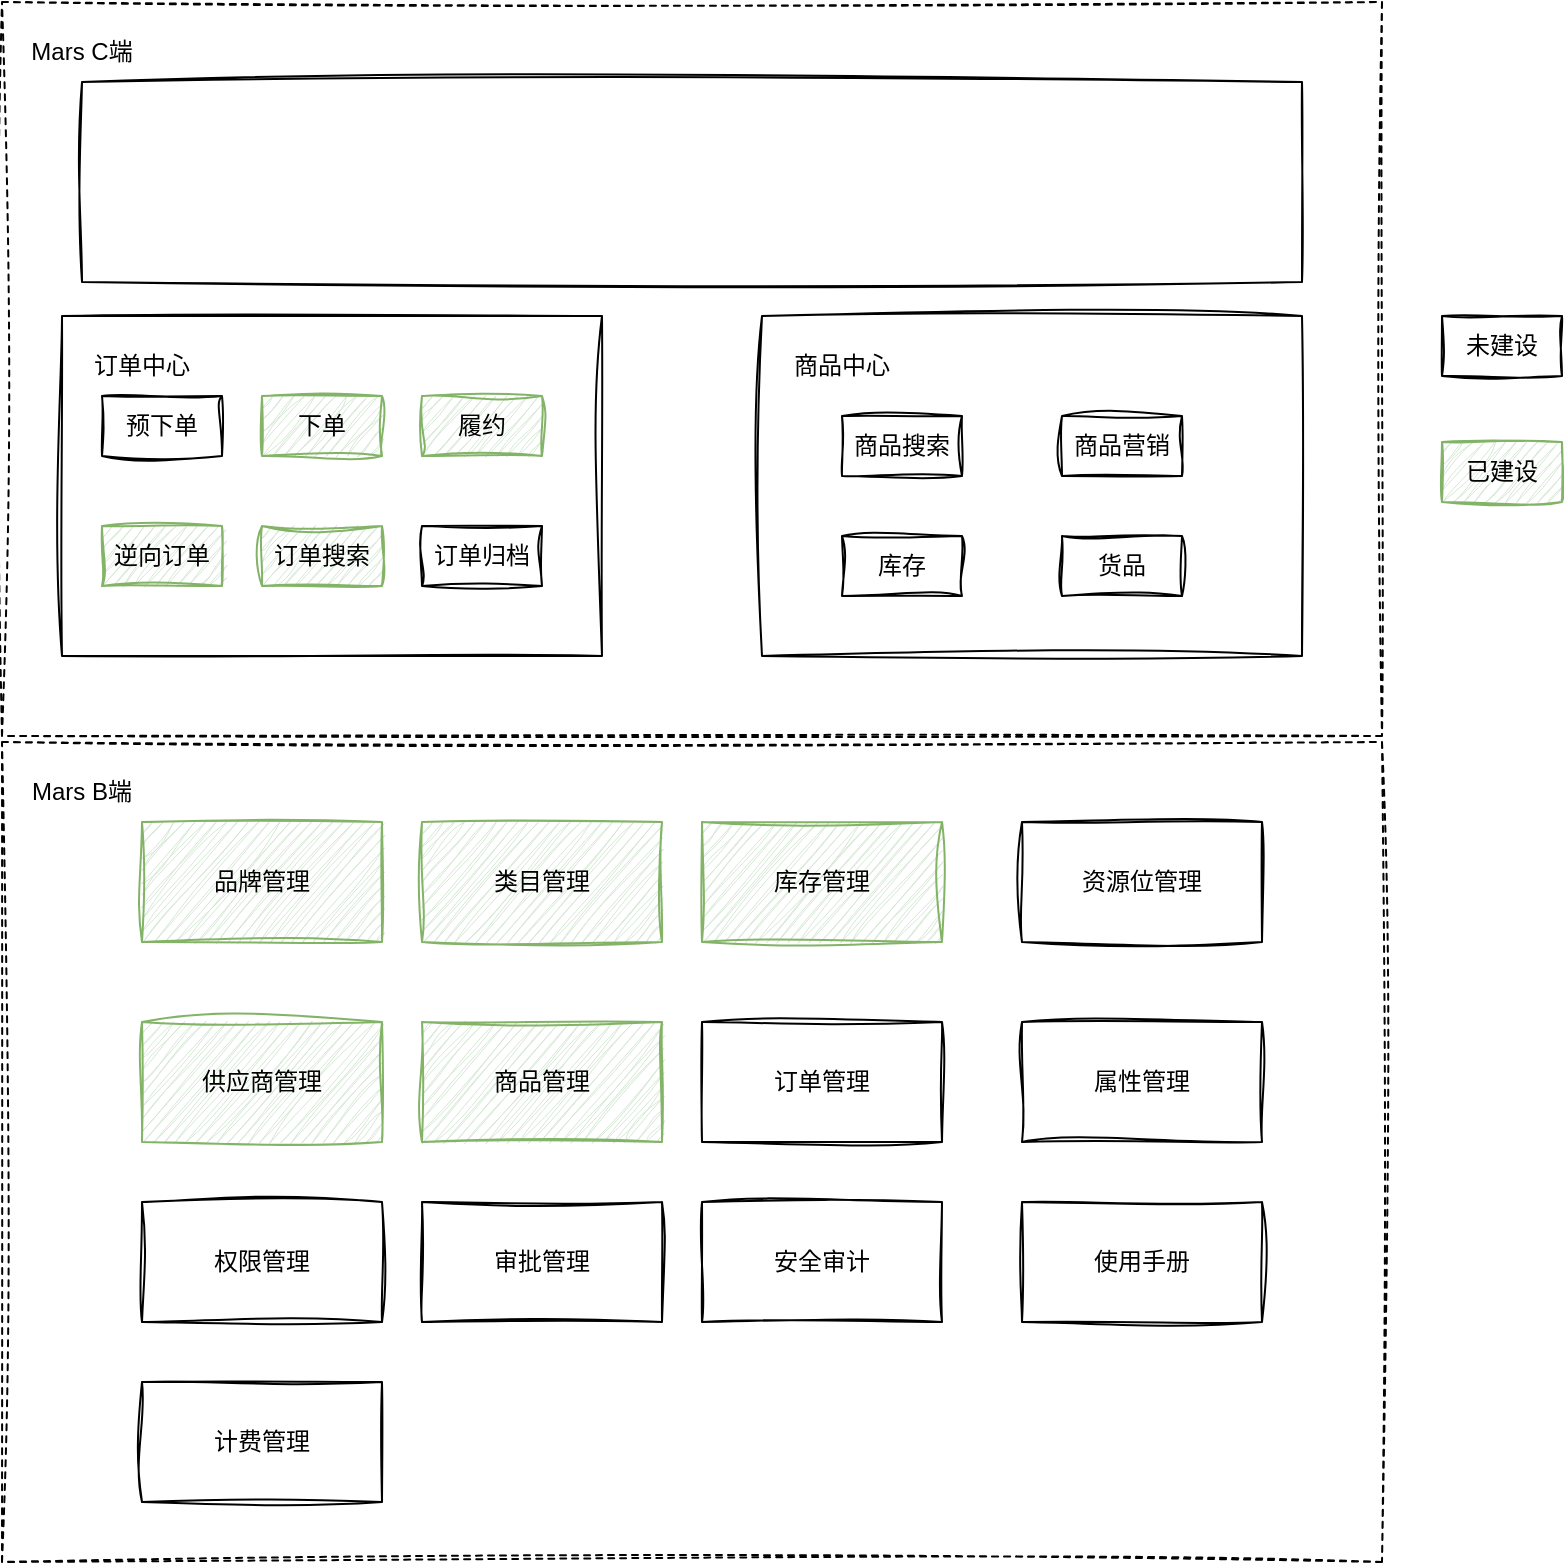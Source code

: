 <mxfile version="21.1.7" type="github">
  <diagram name="第 1 页" id="MRdZ3hBdjMbjx7WIVCL3">
    <mxGraphModel dx="1306" dy="2005" grid="1" gridSize="10" guides="1" tooltips="1" connect="1" arrows="1" fold="1" page="1" pageScale="1" pageWidth="827" pageHeight="1169" math="0" shadow="0">
      <root>
        <mxCell id="0" />
        <mxCell id="1" parent="0" />
        <mxCell id="0BC0dYOykBInenCxKDrt-12" value="" style="rounded=0;whiteSpace=wrap;html=1;dashed=1;fillStyle=auto;glass=0;sketch=1;curveFitting=1;jiggle=2;" parent="1" vertex="1">
          <mxGeometry x="160" y="190" width="690" height="410" as="geometry" />
        </mxCell>
        <mxCell id="0BC0dYOykBInenCxKDrt-1" value="品牌管理" style="rounded=0;whiteSpace=wrap;html=1;sketch=1;curveFitting=1;jiggle=2;fillColor=#d5e8d4;strokeColor=#82b366;" parent="1" vertex="1">
          <mxGeometry x="230" y="230" width="120" height="60" as="geometry" />
        </mxCell>
        <mxCell id="0BC0dYOykBInenCxKDrt-2" value="类目管理" style="rounded=0;whiteSpace=wrap;html=1;sketch=1;curveFitting=1;jiggle=2;fillColor=#d5e8d4;strokeColor=#82b366;" parent="1" vertex="1">
          <mxGeometry x="370" y="230" width="120" height="60" as="geometry" />
        </mxCell>
        <mxCell id="0BC0dYOykBInenCxKDrt-3" value="供应商管理" style="rounded=0;whiteSpace=wrap;html=1;sketch=1;curveFitting=1;jiggle=2;fillColor=#d5e8d4;strokeColor=#82b366;" parent="1" vertex="1">
          <mxGeometry x="230" y="330" width="120" height="60" as="geometry" />
        </mxCell>
        <mxCell id="0BC0dYOykBInenCxKDrt-4" value="商品管理" style="rounded=0;whiteSpace=wrap;html=1;sketch=1;curveFitting=1;jiggle=2;fillColor=#d5e8d4;strokeColor=#82b366;" parent="1" vertex="1">
          <mxGeometry x="370" y="330" width="120" height="60" as="geometry" />
        </mxCell>
        <mxCell id="0BC0dYOykBInenCxKDrt-5" value="库存管理" style="rounded=0;whiteSpace=wrap;html=1;sketch=1;curveFitting=1;jiggle=2;fillColor=#d5e8d4;strokeColor=#82b366;" parent="1" vertex="1">
          <mxGeometry x="510" y="230" width="120" height="60" as="geometry" />
        </mxCell>
        <mxCell id="0BC0dYOykBInenCxKDrt-6" value="订单管理" style="rounded=0;whiteSpace=wrap;html=1;sketch=1;curveFitting=1;jiggle=2;" parent="1" vertex="1">
          <mxGeometry x="510" y="330" width="120" height="60" as="geometry" />
        </mxCell>
        <mxCell id="0BC0dYOykBInenCxKDrt-7" value="属性管理" style="rounded=0;whiteSpace=wrap;html=1;sketch=1;curveFitting=1;jiggle=2;" parent="1" vertex="1">
          <mxGeometry x="670" y="330" width="120" height="60" as="geometry" />
        </mxCell>
        <mxCell id="0BC0dYOykBInenCxKDrt-8" value="权限管理" style="rounded=0;whiteSpace=wrap;html=1;sketch=1;curveFitting=1;jiggle=2;" parent="1" vertex="1">
          <mxGeometry x="230" y="420" width="120" height="60" as="geometry" />
        </mxCell>
        <mxCell id="0BC0dYOykBInenCxKDrt-9" value="审批管理" style="rounded=0;whiteSpace=wrap;html=1;sketch=1;curveFitting=1;jiggle=2;" parent="1" vertex="1">
          <mxGeometry x="370" y="420" width="120" height="60" as="geometry" />
        </mxCell>
        <mxCell id="0BC0dYOykBInenCxKDrt-10" value="资源位管理" style="rounded=0;whiteSpace=wrap;html=1;sketch=1;curveFitting=1;jiggle=2;" parent="1" vertex="1">
          <mxGeometry x="670" y="230" width="120" height="60" as="geometry" />
        </mxCell>
        <mxCell id="0BC0dYOykBInenCxKDrt-13" value="Mars B端" style="text;html=1;strokeColor=none;fillColor=none;align=center;verticalAlign=middle;whiteSpace=wrap;rounded=0;" parent="1" vertex="1">
          <mxGeometry x="170" y="200" width="60" height="30" as="geometry" />
        </mxCell>
        <mxCell id="0BC0dYOykBInenCxKDrt-14" value="安全审计" style="rounded=0;whiteSpace=wrap;html=1;sketch=1;curveFitting=1;jiggle=2;" parent="1" vertex="1">
          <mxGeometry x="510" y="420" width="120" height="60" as="geometry" />
        </mxCell>
        <mxCell id="0BC0dYOykBInenCxKDrt-15" value="" style="rounded=0;whiteSpace=wrap;html=1;dashed=1;fillStyle=auto;glass=0;sketch=1;curveFitting=1;jiggle=2;" parent="1" vertex="1">
          <mxGeometry x="160" y="-180" width="690" height="367" as="geometry" />
        </mxCell>
        <mxCell id="0BC0dYOykBInenCxKDrt-16" value="" style="rounded=0;whiteSpace=wrap;html=1;sketch=1;curveFitting=1;jiggle=2;" parent="1" vertex="1">
          <mxGeometry x="190" y="-23" width="270" height="170" as="geometry" />
        </mxCell>
        <mxCell id="0BC0dYOykBInenCxKDrt-26" value="Mars C端" style="text;html=1;strokeColor=none;fillColor=none;align=center;verticalAlign=middle;whiteSpace=wrap;rounded=0;" parent="1" vertex="1">
          <mxGeometry x="170" y="-170" width="60" height="30" as="geometry" />
        </mxCell>
        <mxCell id="0BC0dYOykBInenCxKDrt-28" value="订单中心" style="text;html=1;strokeColor=none;fillColor=none;align=center;verticalAlign=middle;whiteSpace=wrap;rounded=0;" parent="1" vertex="1">
          <mxGeometry x="200" y="-13" width="60" height="30" as="geometry" />
        </mxCell>
        <mxCell id="0BC0dYOykBInenCxKDrt-29" value="预下单" style="rounded=0;whiteSpace=wrap;html=1;sketch=1;curveFitting=1;jiggle=2;" parent="1" vertex="1">
          <mxGeometry x="210" y="17" width="60" height="30" as="geometry" />
        </mxCell>
        <mxCell id="0BC0dYOykBInenCxKDrt-30" value="下单" style="rounded=0;whiteSpace=wrap;html=1;sketch=1;curveFitting=1;jiggle=2;fillColor=#d5e8d4;strokeColor=#82b366;" parent="1" vertex="1">
          <mxGeometry x="290" y="17" width="60" height="30" as="geometry" />
        </mxCell>
        <mxCell id="0BC0dYOykBInenCxKDrt-31" value="履约" style="rounded=0;whiteSpace=wrap;html=1;sketch=1;curveFitting=1;jiggle=2;fillColor=#d5e8d4;strokeColor=#82b366;" parent="1" vertex="1">
          <mxGeometry x="370" y="17" width="60" height="30" as="geometry" />
        </mxCell>
        <mxCell id="0BC0dYOykBInenCxKDrt-34" value="逆向订单" style="rounded=0;whiteSpace=wrap;html=1;sketch=1;curveFitting=1;jiggle=2;fillColor=#d5e8d4;strokeColor=#82b366;" parent="1" vertex="1">
          <mxGeometry x="210" y="82" width="60" height="30" as="geometry" />
        </mxCell>
        <mxCell id="0BC0dYOykBInenCxKDrt-35" value="" style="rounded=0;whiteSpace=wrap;html=1;sketch=1;curveFitting=1;jiggle=2;" parent="1" vertex="1">
          <mxGeometry x="540" y="-23" width="270" height="170" as="geometry" />
        </mxCell>
        <mxCell id="0BC0dYOykBInenCxKDrt-36" value="订单搜索" style="rounded=0;whiteSpace=wrap;html=1;sketch=1;curveFitting=1;jiggle=2;fillColor=#d5e8d4;strokeColor=#82b366;" parent="1" vertex="1">
          <mxGeometry x="290" y="82" width="60" height="30" as="geometry" />
        </mxCell>
        <mxCell id="0BC0dYOykBInenCxKDrt-37" value="商品中心" style="text;html=1;strokeColor=none;fillColor=none;align=center;verticalAlign=middle;whiteSpace=wrap;rounded=0;" parent="1" vertex="1">
          <mxGeometry x="550" y="-13" width="60" height="30" as="geometry" />
        </mxCell>
        <mxCell id="0BC0dYOykBInenCxKDrt-38" value="商品搜索" style="rounded=0;whiteSpace=wrap;html=1;sketch=1;curveFitting=1;jiggle=2;" parent="1" vertex="1">
          <mxGeometry x="580" y="27" width="60" height="30" as="geometry" />
        </mxCell>
        <mxCell id="0BC0dYOykBInenCxKDrt-39" value="商品营销" style="rounded=0;whiteSpace=wrap;html=1;sketch=1;curveFitting=1;jiggle=2;" parent="1" vertex="1">
          <mxGeometry x="690" y="27" width="60" height="30" as="geometry" />
        </mxCell>
        <mxCell id="0BC0dYOykBInenCxKDrt-40" value="订单归档" style="rounded=0;whiteSpace=wrap;html=1;sketch=1;curveFitting=1;jiggle=2;" parent="1" vertex="1">
          <mxGeometry x="370" y="82" width="60" height="30" as="geometry" />
        </mxCell>
        <mxCell id="0BC0dYOykBInenCxKDrt-41" value="库存" style="rounded=0;whiteSpace=wrap;html=1;sketch=1;curveFitting=1;jiggle=2;" parent="1" vertex="1">
          <mxGeometry x="580" y="87" width="60" height="30" as="geometry" />
        </mxCell>
        <mxCell id="0BC0dYOykBInenCxKDrt-42" value="货品" style="rounded=0;whiteSpace=wrap;html=1;sketch=1;curveFitting=1;jiggle=2;" parent="1" vertex="1">
          <mxGeometry x="690" y="87" width="60" height="30" as="geometry" />
        </mxCell>
        <mxCell id="0BC0dYOykBInenCxKDrt-44" value="使用手册" style="rounded=0;whiteSpace=wrap;html=1;sketch=1;curveFitting=1;jiggle=2;" parent="1" vertex="1">
          <mxGeometry x="670" y="420" width="120" height="60" as="geometry" />
        </mxCell>
        <mxCell id="0BC0dYOykBInenCxKDrt-45" value="计费管理" style="rounded=0;whiteSpace=wrap;html=1;sketch=1;curveFitting=1;jiggle=2;" parent="1" vertex="1">
          <mxGeometry x="230" y="510" width="120" height="60" as="geometry" />
        </mxCell>
        <mxCell id="0BC0dYOykBInenCxKDrt-46" value="未建设" style="rounded=0;whiteSpace=wrap;html=1;sketch=1;curveFitting=1;jiggle=2;" parent="1" vertex="1">
          <mxGeometry x="880" y="-23" width="60" height="30" as="geometry" />
        </mxCell>
        <mxCell id="0BC0dYOykBInenCxKDrt-47" value="已建设" style="rounded=0;whiteSpace=wrap;html=1;sketch=1;curveFitting=1;jiggle=2;fillColor=#d5e8d4;strokeColor=#82b366;" parent="1" vertex="1">
          <mxGeometry x="880" y="40" width="60" height="30" as="geometry" />
        </mxCell>
        <mxCell id="Oiaxicq8AWaFmw5oDvfx-1" value="" style="rounded=0;whiteSpace=wrap;html=1;sketch=1;curveFitting=1;jiggle=2;" vertex="1" parent="1">
          <mxGeometry x="200" y="-140" width="610" height="100" as="geometry" />
        </mxCell>
      </root>
    </mxGraphModel>
  </diagram>
</mxfile>
